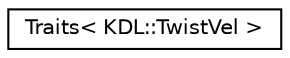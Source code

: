 digraph G
{
  edge [fontname="Helvetica",fontsize="10",labelfontname="Helvetica",labelfontsize="10"];
  node [fontname="Helvetica",fontsize="10",shape=record];
  rankdir=LR;
  Node1 [label="Traits\< KDL::TwistVel \>",height=0.2,width=0.4,color="black", fillcolor="white", style="filled",URL="$d5/d5a/structTraits_3_01KDL_1_1TwistVel_01_4.html"];
}

